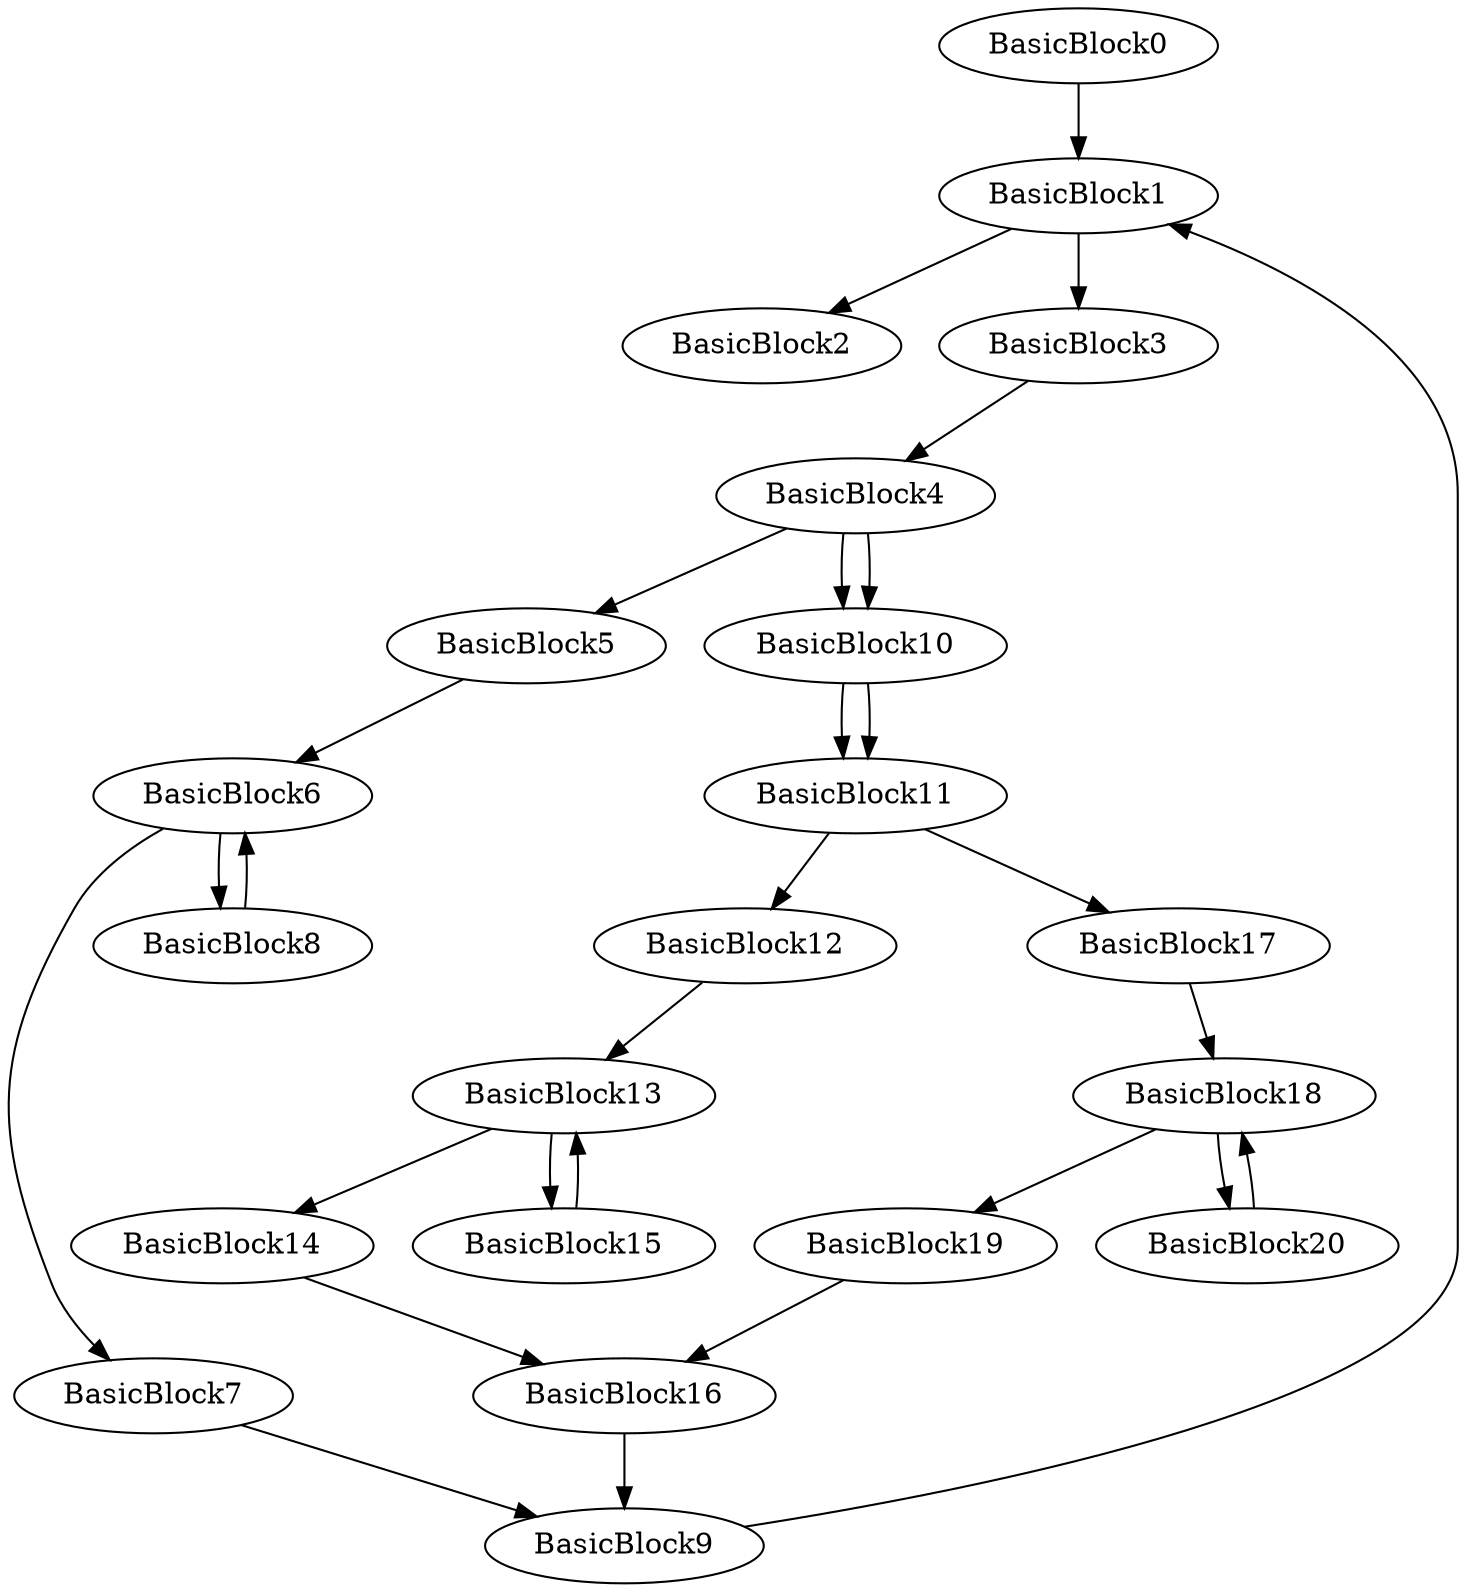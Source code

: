 digraph{
BasicBlock1 -> BasicBlock2
BasicBlock0 -> BasicBlock1
BasicBlock9 -> BasicBlock1
BasicBlock0
BasicBlock7 -> BasicBlock9
BasicBlock16 -> BasicBlock9
BasicBlock6 -> BasicBlock7
BasicBlock14 -> BasicBlock16
BasicBlock19 -> BasicBlock16
BasicBlock5 -> BasicBlock6
BasicBlock8 -> BasicBlock6
BasicBlock13 -> BasicBlock14
BasicBlock18 -> BasicBlock19
BasicBlock4 -> BasicBlock5
BasicBlock6 -> BasicBlock8
BasicBlock12 -> BasicBlock13
BasicBlock15 -> BasicBlock13
BasicBlock17 -> BasicBlock18
BasicBlock20 -> BasicBlock18
BasicBlock3 -> BasicBlock4
BasicBlock11 -> BasicBlock12
BasicBlock13 -> BasicBlock15
BasicBlock11 -> BasicBlock17
BasicBlock18 -> BasicBlock20
BasicBlock1 -> BasicBlock3
BasicBlock10 -> BasicBlock11
BasicBlock10 -> BasicBlock11
BasicBlock4 -> BasicBlock10
BasicBlock4 -> BasicBlock10
}
